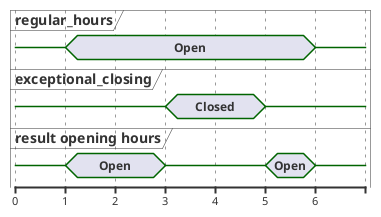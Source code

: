 @startuml
concise "regular_hours" as RH
concise "exceptional_closing" as EC
concise "result opening hours" as RES

@0
RH is {-}
EC is {-}
RES is {-}

@1
RH is Open
RES is Open

@2

@3
EC is Closed
RES is {-}

@4

@5
EC is {-}
RES is Open

@6
RH is {-}
RES is {-}
@enduml